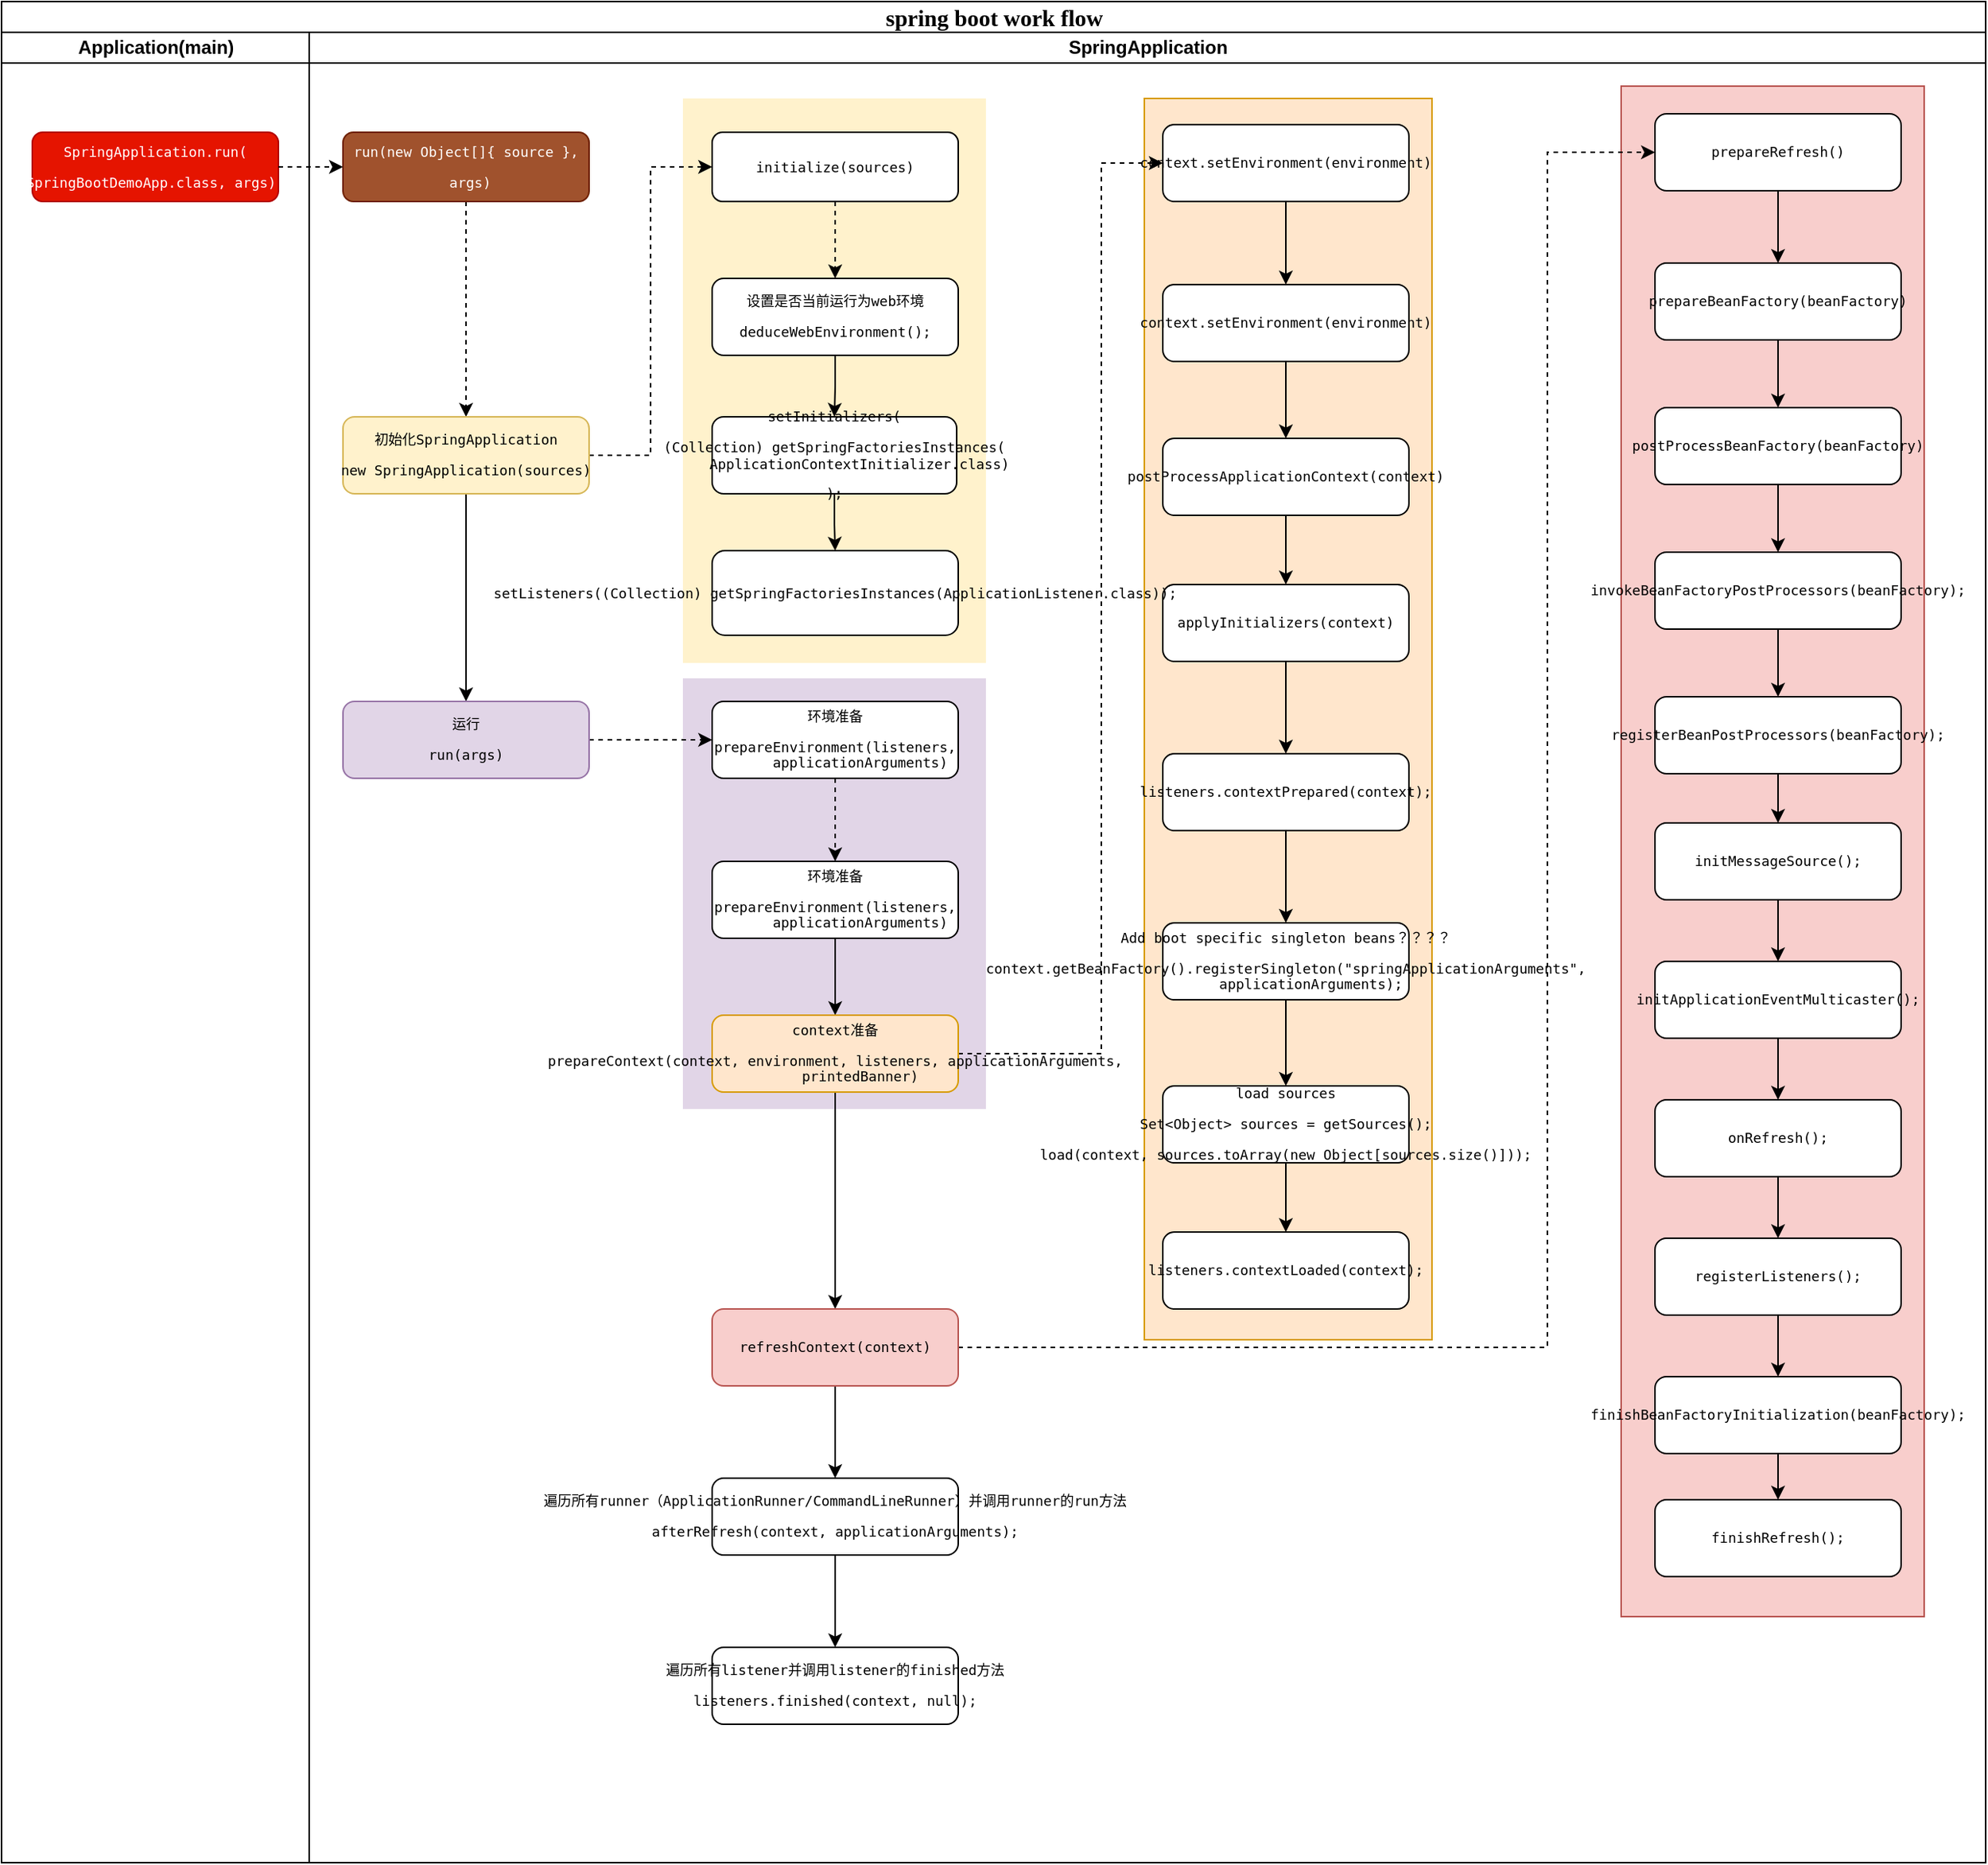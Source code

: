<mxfile version="10.7.5" type="device"><diagram name="Page-1" id="74e2e168-ea6b-b213-b513-2b3c1d86103e"><mxGraphModel dx="1530" dy="1137" grid="1" gridSize="10" guides="1" tooltips="1" connect="1" arrows="1" fold="1" page="1" pageScale="1" pageWidth="1100" pageHeight="850" background="#ffffff" math="0" shadow="0"><root><mxCell id="0"/><mxCell id="1" parent="0"/><mxCell id="77e6c97f196da883-1" value="&lt;font style=&quot;font-size: 15px&quot;&gt;spring boot work flow&lt;/font&gt;" style="swimlane;html=1;childLayout=stackLayout;startSize=20;rounded=0;shadow=0;labelBackgroundColor=none;strokeColor=#000000;strokeWidth=1;fillColor=#ffffff;fontFamily=Verdana;fontSize=5;fontColor=#000000;align=center;" parent="1" vertex="1"><mxGeometry x="67" y="20" width="1290" height="1210" as="geometry"/></mxCell><mxCell id="77e6c97f196da883-2" value="Application(main)" style="swimlane;html=1;startSize=20;" parent="77e6c97f196da883-1" vertex="1"><mxGeometry y="20" width="200" height="1190" as="geometry"/></mxCell><mxCell id="77e6c97f196da883-8" value="&lt;pre style=&quot;font-size: 9px;&quot;&gt;SpringApplication.&lt;span style=&quot;font-size: 9px;&quot;&gt;run&lt;/span&gt;(&lt;/pre&gt;&lt;pre style=&quot;font-size: 9px;&quot;&gt;SpringBootDemoApp.&lt;span style=&quot;font-size: 9px;&quot;&gt;class&lt;/span&gt;, args);&lt;/pre&gt;" style="rounded=1;whiteSpace=wrap;html=1;shadow=0;labelBackgroundColor=none;strokeColor=#B20000;strokeWidth=1;fillColor=#e51400;fontFamily=Verdana;fontSize=9;fontColor=#ffffff;align=center;" parent="77e6c97f196da883-2" vertex="1"><mxGeometry x="20" y="65" width="160" height="45" as="geometry"/></mxCell><mxCell id="77e6c97f196da883-4" value="SpringApplication" style="swimlane;html=1;startSize=20;" parent="77e6c97f196da883-1" vertex="1"><mxGeometry x="200" y="20" width="1090" height="1190" as="geometry"/></mxCell><mxCell id="xCWV8dmAgBK2p6FcGzar-78" value="" style="rounded=0;whiteSpace=wrap;html=1;fillColor=#ffe6cc;fontSize=10;strokeColor=#d79b00;strokeWidth=1;" vertex="1" parent="77e6c97f196da883-4"><mxGeometry x="543" y="43" width="187" height="807" as="geometry"/></mxCell><mxCell id="xCWV8dmAgBK2p6FcGzar-77" value="" style="rounded=0;whiteSpace=wrap;html=1;fillColor=#e1d5e7;fontSize=9;strokeColor=none;strokeWidth=1;" vertex="1" parent="77e6c97f196da883-4"><mxGeometry x="243" y="420" width="197" height="280" as="geometry"/></mxCell><mxCell id="xCWV8dmAgBK2p6FcGzar-76" value="" style="rounded=0;whiteSpace=wrap;html=1;fontSize=10;fillColor=#fff2cc;strokeColor=none;strokeWidth=1;" vertex="1" parent="77e6c97f196da883-4"><mxGeometry x="243" y="43" width="197" height="367" as="geometry"/></mxCell><mxCell id="xCWV8dmAgBK2p6FcGzar-75" value="" style="rounded=0;whiteSpace=wrap;html=1;fontSize=10;fillColor=#f8cecc;strokeColor=#b85450;strokeWidth=1;" vertex="1" parent="77e6c97f196da883-4"><mxGeometry x="853" y="35" width="197" height="995" as="geometry"/></mxCell><mxCell id="xCWV8dmAgBK2p6FcGzar-4" value="" style="edgeStyle=orthogonalEdgeStyle;rounded=0;orthogonalLoop=1;jettySize=auto;html=1;fontSize=9;verticalAlign=bottom;dashed=1;strokeWidth=1;" edge="1" parent="77e6c97f196da883-4" source="xCWV8dmAgBK2p6FcGzar-2" target="xCWV8dmAgBK2p6FcGzar-3"><mxGeometry relative="1" as="geometry"/></mxCell><mxCell id="xCWV8dmAgBK2p6FcGzar-2" value="&lt;pre style=&quot;font-size: 9px;&quot;&gt;&lt;span style=&quot;font-size: 9px;&quot;&gt;run&lt;/span&gt;(&lt;span style=&quot;font-size: 9px;&quot;&gt;new &lt;/span&gt;Object[]{ source },&lt;/pre&gt;&lt;pre style=&quot;font-size: 9px;&quot;&gt; args)&lt;/pre&gt;" style="rounded=1;whiteSpace=wrap;html=1;fontSize=9;fillColor=#a0522d;strokeColor=#6D1F00;fontColor=#ffffff;strokeWidth=1;" vertex="1" parent="77e6c97f196da883-4"><mxGeometry x="22" y="65" width="160" height="45" as="geometry"/></mxCell><mxCell id="xCWV8dmAgBK2p6FcGzar-6" value="" style="edgeStyle=orthogonalEdgeStyle;rounded=0;orthogonalLoop=1;jettySize=auto;html=1;fontSize=9;strokeWidth=1;" edge="1" parent="77e6c97f196da883-4" source="xCWV8dmAgBK2p6FcGzar-3" target="xCWV8dmAgBK2p6FcGzar-5"><mxGeometry relative="1" as="geometry"/></mxCell><mxCell id="xCWV8dmAgBK2p6FcGzar-34" value="" style="edgeStyle=orthogonalEdgeStyle;rounded=0;orthogonalLoop=1;jettySize=auto;html=1;fontSize=9;entryX=0;entryY=0.5;entryDx=0;entryDy=0;dashed=1;strokeWidth=1;" edge="1" parent="77e6c97f196da883-4" source="xCWV8dmAgBK2p6FcGzar-3" target="xCWV8dmAgBK2p6FcGzar-8"><mxGeometry relative="1" as="geometry"/></mxCell><mxCell id="xCWV8dmAgBK2p6FcGzar-3" value="&lt;pre style=&quot;font-size: 9px;&quot;&gt;&lt;pre style=&quot;font-size: 9px;&quot;&gt;初始化SpringApplication&lt;/pre&gt;&lt;pre style=&quot;font-size: 9px;&quot;&gt;&lt;span style=&quot;font-size: 9px;&quot;&gt;new &lt;/span&gt;SpringApplication(sources)&lt;/pre&gt;&lt;/pre&gt;" style="rounded=1;whiteSpace=wrap;html=1;fontSize=9;fillColor=#fff2cc;strokeColor=#d6b656;strokeWidth=1;" vertex="1" parent="77e6c97f196da883-4"><mxGeometry x="22" y="250" width="160" height="50" as="geometry"/></mxCell><mxCell id="xCWV8dmAgBK2p6FcGzar-22" value="" style="edgeStyle=orthogonalEdgeStyle;rounded=0;orthogonalLoop=1;jettySize=auto;html=1;dashed=1;fontSize=9;strokeWidth=1;" edge="1" parent="77e6c97f196da883-4" source="xCWV8dmAgBK2p6FcGzar-5" target="xCWV8dmAgBK2p6FcGzar-21"><mxGeometry relative="1" as="geometry"/></mxCell><mxCell id="xCWV8dmAgBK2p6FcGzar-5" value="&lt;pre style=&quot;font-size: 9px;&quot;&gt;&lt;pre style=&quot;font-size: 9px;&quot;&gt;&lt;pre style=&quot;font-size: 9px;&quot;&gt;&lt;pre style=&quot;font-size: 9px;&quot;&gt;运行&lt;/pre&gt;&lt;pre style=&quot;font-size: 9px;&quot;&gt;run(args)&lt;/pre&gt;&lt;/pre&gt;&lt;/pre&gt;&lt;/pre&gt;" style="rounded=1;whiteSpace=wrap;html=1;fontSize=9;fillColor=#e1d5e7;strokeColor=#9673a6;strokeWidth=1;" vertex="1" parent="77e6c97f196da883-4"><mxGeometry x="22" y="435" width="160" height="50" as="geometry"/></mxCell><mxCell id="xCWV8dmAgBK2p6FcGzar-24" value="" style="edgeStyle=orthogonalEdgeStyle;rounded=0;orthogonalLoop=1;jettySize=auto;html=1;dashed=1;fontSize=9;strokeWidth=1;" edge="1" parent="77e6c97f196da883-4" source="xCWV8dmAgBK2p6FcGzar-21" target="xCWV8dmAgBK2p6FcGzar-23"><mxGeometry relative="1" as="geometry"/></mxCell><mxCell id="xCWV8dmAgBK2p6FcGzar-21" value="&lt;pre style=&quot;font-size: 9px;&quot;&gt;&lt;pre style=&quot;font-size: 9px;&quot;&gt;&lt;pre style=&quot;font-size: 9px;&quot;&gt;&lt;pre style=&quot;font-size: 9px;&quot;&gt;&lt;pre style=&quot;font-size: 9px;&quot;&gt;环境准备&lt;/pre&gt;&lt;pre style=&quot;font-size: 9px;&quot;&gt;prepareEnvironment(listeners,&lt;br style=&quot;font-size: 9px;&quot;&gt;      applicationArguments)&lt;/pre&gt;&lt;/pre&gt;&lt;/pre&gt;&lt;/pre&gt;&lt;/pre&gt;" style="rounded=1;whiteSpace=wrap;html=1;fontSize=9;strokeWidth=1;" vertex="1" parent="77e6c97f196da883-4"><mxGeometry x="262" y="435" width="160" height="50" as="geometry"/></mxCell><mxCell id="xCWV8dmAgBK2p6FcGzar-26" value="" style="edgeStyle=orthogonalEdgeStyle;rounded=0;orthogonalLoop=1;jettySize=auto;html=1;fontSize=9;strokeWidth=1;" edge="1" parent="77e6c97f196da883-4" source="xCWV8dmAgBK2p6FcGzar-23" target="xCWV8dmAgBK2p6FcGzar-25"><mxGeometry relative="1" as="geometry"/></mxCell><mxCell id="xCWV8dmAgBK2p6FcGzar-23" value="&lt;pre style=&quot;font-size: 9px;&quot;&gt;&lt;pre style=&quot;font-size: 9px;&quot;&gt;&lt;pre style=&quot;font-size: 9px;&quot;&gt;&lt;pre style=&quot;font-size: 9px;&quot;&gt;&lt;pre style=&quot;font-size: 9px;&quot;&gt;环境准备&lt;/pre&gt;&lt;pre style=&quot;font-size: 9px;&quot;&gt;prepareEnvironment(listeners,&lt;br style=&quot;font-size: 9px;&quot;&gt;      applicationArguments)&lt;/pre&gt;&lt;/pre&gt;&lt;/pre&gt;&lt;/pre&gt;&lt;/pre&gt;" style="rounded=1;whiteSpace=wrap;html=1;fontSize=9;strokeWidth=1;" vertex="1" parent="77e6c97f196da883-4"><mxGeometry x="262" y="539" width="160" height="50" as="geometry"/></mxCell><mxCell id="xCWV8dmAgBK2p6FcGzar-28" value="" style="edgeStyle=orthogonalEdgeStyle;rounded=0;orthogonalLoop=1;jettySize=auto;html=1;fontSize=9;strokeWidth=1;" edge="1" parent="77e6c97f196da883-4" source="xCWV8dmAgBK2p6FcGzar-25" target="xCWV8dmAgBK2p6FcGzar-27"><mxGeometry relative="1" as="geometry"/></mxCell><mxCell id="xCWV8dmAgBK2p6FcGzar-36" value="" style="edgeStyle=orthogonalEdgeStyle;rounded=0;orthogonalLoop=1;jettySize=auto;html=1;dashed=1;fontSize=9;strokeWidth=1;" edge="1" parent="77e6c97f196da883-4" source="xCWV8dmAgBK2p6FcGzar-25" target="xCWV8dmAgBK2p6FcGzar-35"><mxGeometry relative="1" as="geometry"><Array as="points"><mxPoint x="515" y="664"/><mxPoint x="515" y="85"/></Array></mxGeometry></mxCell><mxCell id="xCWV8dmAgBK2p6FcGzar-25" value="&lt;pre style=&quot;font-size: 9px;&quot;&gt;&lt;pre style=&quot;font-size: 9px;&quot;&gt;&lt;pre style=&quot;font-size: 9px;&quot;&gt;&lt;pre style=&quot;font-size: 9px;&quot;&gt;&lt;pre style=&quot;font-size: 9px;&quot;&gt;&lt;pre style=&quot;font-size: 9px;&quot;&gt;context准备&lt;/pre&gt;&lt;pre style=&quot;font-size: 9px;&quot;&gt;prepareContext(context, environment, listeners, applicationArguments,&lt;br style=&quot;font-size: 9px;&quot;&gt;      printedBanner)&lt;/pre&gt;&lt;/pre&gt;&lt;/pre&gt;&lt;/pre&gt;&lt;/pre&gt;&lt;/pre&gt;" style="rounded=1;whiteSpace=wrap;html=1;fontSize=9;fillColor=#ffe6cc;strokeColor=#d79b00;strokeWidth=1;" vertex="1" parent="77e6c97f196da883-4"><mxGeometry x="262" y="639" width="160" height="50" as="geometry"/></mxCell><mxCell id="xCWV8dmAgBK2p6FcGzar-38" value="" style="edgeStyle=orthogonalEdgeStyle;rounded=0;orthogonalLoop=1;jettySize=auto;html=1;fontSize=9;strokeWidth=1;" edge="1" parent="77e6c97f196da883-4" source="xCWV8dmAgBK2p6FcGzar-35" target="xCWV8dmAgBK2p6FcGzar-37"><mxGeometry relative="1" as="geometry"/></mxCell><mxCell id="xCWV8dmAgBK2p6FcGzar-35" value="&lt;pre style=&quot;font-size: 9px;&quot;&gt;&lt;pre style=&quot;font-size: 9px;&quot;&gt;&lt;pre style=&quot;font-size: 9px;&quot;&gt;&lt;pre style=&quot;font-size: 9px;&quot;&gt;&lt;pre style=&quot;font-size: 9px;&quot;&gt;&lt;pre style=&quot;font-size: 9px;&quot;&gt;&lt;pre style=&quot;font-size: 9px;&quot;&gt;context.setEnvironment(environment)&lt;/pre&gt;&lt;/pre&gt;&lt;/pre&gt;&lt;/pre&gt;&lt;/pre&gt;&lt;/pre&gt;&lt;/pre&gt;" style="rounded=1;whiteSpace=wrap;html=1;fontSize=9;strokeWidth=1;" vertex="1" parent="77e6c97f196da883-4"><mxGeometry x="555" y="60" width="160" height="50" as="geometry"/></mxCell><mxCell id="xCWV8dmAgBK2p6FcGzar-40" value="" style="edgeStyle=orthogonalEdgeStyle;rounded=0;orthogonalLoop=1;jettySize=auto;html=1;fontSize=9;strokeWidth=1;" edge="1" parent="77e6c97f196da883-4" source="xCWV8dmAgBK2p6FcGzar-37" target="xCWV8dmAgBK2p6FcGzar-39"><mxGeometry relative="1" as="geometry"/></mxCell><mxCell id="xCWV8dmAgBK2p6FcGzar-37" value="&lt;pre style=&quot;font-size: 9px;&quot;&gt;&lt;pre style=&quot;font-size: 9px;&quot;&gt;&lt;pre style=&quot;font-size: 9px;&quot;&gt;&lt;pre style=&quot;font-size: 9px;&quot;&gt;&lt;pre style=&quot;font-size: 9px;&quot;&gt;&lt;pre style=&quot;font-size: 9px;&quot;&gt;&lt;pre style=&quot;font-size: 9px;&quot;&gt;context.setEnvironment(environment)&lt;/pre&gt;&lt;/pre&gt;&lt;/pre&gt;&lt;/pre&gt;&lt;/pre&gt;&lt;/pre&gt;&lt;/pre&gt;" style="rounded=1;whiteSpace=wrap;html=1;fontSize=9;strokeWidth=1;" vertex="1" parent="77e6c97f196da883-4"><mxGeometry x="555" y="164" width="160" height="50" as="geometry"/></mxCell><mxCell id="xCWV8dmAgBK2p6FcGzar-42" value="" style="edgeStyle=orthogonalEdgeStyle;rounded=0;orthogonalLoop=1;jettySize=auto;html=1;fontSize=9;strokeWidth=1;" edge="1" parent="77e6c97f196da883-4" source="xCWV8dmAgBK2p6FcGzar-39" target="xCWV8dmAgBK2p6FcGzar-41"><mxGeometry relative="1" as="geometry"/></mxCell><mxCell id="xCWV8dmAgBK2p6FcGzar-39" value="&lt;pre style=&quot;font-size: 9px;&quot;&gt;&lt;pre style=&quot;font-size: 9px;&quot;&gt;&lt;pre style=&quot;font-size: 9px;&quot;&gt;&lt;pre style=&quot;font-size: 9px;&quot;&gt;&lt;pre style=&quot;font-size: 9px;&quot;&gt;&lt;pre style=&quot;font-size: 9px;&quot;&gt;&lt;pre style=&quot;font-size: 9px;&quot;&gt;&lt;pre style=&quot;font-size: 9px;&quot;&gt;postProcessApplicationContext(context)&lt;/pre&gt;&lt;/pre&gt;&lt;/pre&gt;&lt;/pre&gt;&lt;/pre&gt;&lt;/pre&gt;&lt;/pre&gt;&lt;/pre&gt;" style="rounded=1;whiteSpace=wrap;html=1;fontSize=9;strokeWidth=1;" vertex="1" parent="77e6c97f196da883-4"><mxGeometry x="555" y="264" width="160" height="50" as="geometry"/></mxCell><mxCell id="xCWV8dmAgBK2p6FcGzar-44" value="" style="edgeStyle=orthogonalEdgeStyle;rounded=0;orthogonalLoop=1;jettySize=auto;html=1;fontSize=9;strokeWidth=1;" edge="1" parent="77e6c97f196da883-4" source="xCWV8dmAgBK2p6FcGzar-41" target="xCWV8dmAgBK2p6FcGzar-43"><mxGeometry relative="1" as="geometry"/></mxCell><mxCell id="xCWV8dmAgBK2p6FcGzar-41" value="&lt;pre style=&quot;font-size: 9px;&quot;&gt;&lt;pre style=&quot;font-size: 9px;&quot;&gt;&lt;pre style=&quot;font-size: 9px;&quot;&gt;&lt;pre style=&quot;font-size: 9px;&quot;&gt;&lt;pre style=&quot;font-size: 9px;&quot;&gt;&lt;pre style=&quot;font-size: 9px;&quot;&gt;&lt;pre style=&quot;font-size: 9px;&quot;&gt;&lt;pre style=&quot;font-size: 9px;&quot;&gt;&lt;pre style=&quot;font-size: 9px;&quot;&gt;applyInitializers(context)&lt;/pre&gt;&lt;/pre&gt;&lt;/pre&gt;&lt;/pre&gt;&lt;/pre&gt;&lt;/pre&gt;&lt;/pre&gt;&lt;/pre&gt;&lt;/pre&gt;" style="rounded=1;whiteSpace=wrap;html=1;fontSize=9;strokeWidth=1;" vertex="1" parent="77e6c97f196da883-4"><mxGeometry x="555" y="359" width="160" height="50" as="geometry"/></mxCell><mxCell id="xCWV8dmAgBK2p6FcGzar-46" value="" style="edgeStyle=orthogonalEdgeStyle;rounded=0;orthogonalLoop=1;jettySize=auto;html=1;fontSize=9;strokeWidth=1;" edge="1" parent="77e6c97f196da883-4" source="xCWV8dmAgBK2p6FcGzar-43" target="xCWV8dmAgBK2p6FcGzar-45"><mxGeometry relative="1" as="geometry"/></mxCell><mxCell id="xCWV8dmAgBK2p6FcGzar-43" value="&lt;pre style=&quot;font-size: 9px;&quot;&gt;&lt;pre style=&quot;font-size: 9px;&quot;&gt;&lt;pre style=&quot;font-size: 9px;&quot;&gt;&lt;pre style=&quot;font-size: 9px;&quot;&gt;&lt;pre style=&quot;font-size: 9px;&quot;&gt;&lt;pre style=&quot;font-size: 9px;&quot;&gt;&lt;pre style=&quot;font-size: 9px;&quot;&gt;&lt;pre style=&quot;font-size: 9px;&quot;&gt;&lt;pre style=&quot;font-size: 9px;&quot;&gt;&lt;pre style=&quot;font-size: 9px;&quot;&gt;listeners.contextPrepared(context);&lt;/pre&gt;&lt;/pre&gt;&lt;/pre&gt;&lt;/pre&gt;&lt;/pre&gt;&lt;/pre&gt;&lt;/pre&gt;&lt;/pre&gt;&lt;/pre&gt;&lt;/pre&gt;" style="rounded=1;whiteSpace=wrap;html=1;fontSize=9;strokeWidth=1;" vertex="1" parent="77e6c97f196da883-4"><mxGeometry x="555" y="469" width="160" height="50" as="geometry"/></mxCell><mxCell id="xCWV8dmAgBK2p6FcGzar-48" value="" style="edgeStyle=orthogonalEdgeStyle;rounded=0;orthogonalLoop=1;jettySize=auto;html=1;fontSize=9;strokeWidth=1;" edge="1" parent="77e6c97f196da883-4" source="xCWV8dmAgBK2p6FcGzar-45" target="xCWV8dmAgBK2p6FcGzar-47"><mxGeometry relative="1" as="geometry"/></mxCell><mxCell id="xCWV8dmAgBK2p6FcGzar-45" value="&lt;pre style=&quot;font-size: 9px;&quot;&gt;&lt;pre style=&quot;font-size: 9px;&quot;&gt;&lt;pre style=&quot;font-size: 9px;&quot;&gt;&lt;pre style=&quot;font-size: 9px;&quot;&gt;&lt;pre style=&quot;font-size: 9px;&quot;&gt;&lt;pre style=&quot;font-size: 9px;&quot;&gt;&lt;pre style=&quot;font-size: 9px;&quot;&gt;&lt;pre style=&quot;font-size: 9px;&quot;&gt;&lt;pre style=&quot;font-size: 9px;&quot;&gt;&lt;pre style=&quot;font-size: 9px;&quot;&gt;&lt;pre style=&quot;font-size: 9px;&quot;&gt;&lt;pre style=&quot;font-size: 9px;&quot;&gt;&lt;span style=&quot;font-size: 9px;&quot;&gt;Add boot specific singleton beans？？？？&lt;/span&gt;&lt;/pre&gt;&lt;/pre&gt;&lt;pre style=&quot;font-size: 9px;&quot;&gt;context.getBeanFactory().registerSingleton(&lt;span style=&quot;font-size: 9px;&quot;&gt;&quot;springApplicationArguments&quot;&lt;/span&gt;,&lt;br style=&quot;font-size: 9px;&quot;&gt;      applicationArguments);&lt;/pre&gt;&lt;/pre&gt;&lt;/pre&gt;&lt;/pre&gt;&lt;/pre&gt;&lt;/pre&gt;&lt;/pre&gt;&lt;/pre&gt;&lt;/pre&gt;&lt;/pre&gt;&lt;/pre&gt;" style="rounded=1;whiteSpace=wrap;html=1;fontSize=9;strokeWidth=1;" vertex="1" parent="77e6c97f196da883-4"><mxGeometry x="555" y="579" width="160" height="50" as="geometry"/></mxCell><mxCell id="xCWV8dmAgBK2p6FcGzar-50" value="" style="edgeStyle=orthogonalEdgeStyle;rounded=0;orthogonalLoop=1;jettySize=auto;html=1;fontSize=9;strokeWidth=1;" edge="1" parent="77e6c97f196da883-4" source="xCWV8dmAgBK2p6FcGzar-47" target="xCWV8dmAgBK2p6FcGzar-49"><mxGeometry relative="1" as="geometry"/></mxCell><mxCell id="xCWV8dmAgBK2p6FcGzar-47" value="&lt;pre style=&quot;font-size: 9px;&quot;&gt;&lt;pre style=&quot;font-size: 9px;&quot;&gt;&lt;pre style=&quot;font-size: 9px;&quot;&gt;&lt;pre style=&quot;font-size: 9px;&quot;&gt;&lt;pre style=&quot;font-size: 9px;&quot;&gt;&lt;pre style=&quot;font-size: 9px;&quot;&gt;&lt;pre style=&quot;font-size: 9px;&quot;&gt;&lt;pre style=&quot;font-size: 9px;&quot;&gt;&lt;pre style=&quot;font-size: 9px;&quot;&gt;&lt;pre style=&quot;font-size: 9px;&quot;&gt;&lt;pre style=&quot;font-size: 9px;&quot;&gt;&lt;pre style=&quot;font-size: 9px;&quot;&gt;&lt;pre style=&quot;font-size: 9px;&quot;&gt;load sources&lt;/pre&gt;&lt;pre style=&quot;font-size: 9px;&quot;&gt;Set&amp;lt;Object&amp;gt; sources = getSources();&lt;/pre&gt;&lt;pre style=&quot;font-size: 9px;&quot;&gt;&lt;pre style=&quot;font-size: 9px;&quot;&gt;load(context, sources.toArray(&lt;span style=&quot;font-size: 9px;&quot;&gt;new &lt;/span&gt;Object[sources.size()]));&lt;/pre&gt;&lt;/pre&gt;&lt;/pre&gt;&lt;/pre&gt;&lt;/pre&gt;&lt;/pre&gt;&lt;/pre&gt;&lt;/pre&gt;&lt;/pre&gt;&lt;/pre&gt;&lt;/pre&gt;&lt;/pre&gt;&lt;/pre&gt;&lt;/pre&gt;" style="rounded=1;whiteSpace=wrap;html=1;fontSize=9;strokeWidth=1;" vertex="1" parent="77e6c97f196da883-4"><mxGeometry x="555" y="685" width="160" height="50" as="geometry"/></mxCell><mxCell id="xCWV8dmAgBK2p6FcGzar-49" value="&lt;pre style=&quot;font-size: 9px;&quot;&gt;&lt;pre style=&quot;font-size: 9px;&quot;&gt;&lt;pre style=&quot;font-size: 9px;&quot;&gt;&lt;pre style=&quot;font-size: 9px;&quot;&gt;&lt;pre style=&quot;font-size: 9px;&quot;&gt;&lt;pre style=&quot;font-size: 9px;&quot;&gt;&lt;pre style=&quot;font-size: 9px;&quot;&gt;&lt;pre style=&quot;font-size: 9px;&quot;&gt;&lt;pre style=&quot;font-size: 9px;&quot;&gt;&lt;pre style=&quot;font-size: 9px;&quot;&gt;&lt;pre style=&quot;font-size: 9px;&quot;&gt;&lt;pre style=&quot;font-size: 9px;&quot;&gt;&lt;pre style=&quot;font-size: 9px;&quot;&gt;&lt;pre style=&quot;font-size: 9px;&quot;&gt;listeners.contextLoaded(context);&lt;/pre&gt;&lt;/pre&gt;&lt;/pre&gt;&lt;/pre&gt;&lt;/pre&gt;&lt;/pre&gt;&lt;/pre&gt;&lt;/pre&gt;&lt;/pre&gt;&lt;/pre&gt;&lt;/pre&gt;&lt;/pre&gt;&lt;/pre&gt;&lt;/pre&gt;" style="rounded=1;whiteSpace=wrap;html=1;fontSize=9;strokeWidth=1;" vertex="1" parent="77e6c97f196da883-4"><mxGeometry x="555" y="780" width="160" height="50" as="geometry"/></mxCell><mxCell id="xCWV8dmAgBK2p6FcGzar-30" value="" style="edgeStyle=orthogonalEdgeStyle;rounded=0;orthogonalLoop=1;jettySize=auto;html=1;fontSize=9;strokeWidth=1;" edge="1" parent="77e6c97f196da883-4" source="xCWV8dmAgBK2p6FcGzar-27" target="xCWV8dmAgBK2p6FcGzar-29"><mxGeometry relative="1" as="geometry"/></mxCell><mxCell id="xCWV8dmAgBK2p6FcGzar-52" value="" style="edgeStyle=orthogonalEdgeStyle;rounded=0;orthogonalLoop=1;jettySize=auto;html=1;fontSize=9;dashed=1;entryX=0;entryY=0.5;entryDx=0;entryDy=0;strokeWidth=1;" edge="1" parent="77e6c97f196da883-4" source="xCWV8dmAgBK2p6FcGzar-27" target="xCWV8dmAgBK2p6FcGzar-51"><mxGeometry relative="1" as="geometry"><Array as="points"><mxPoint x="805" y="855"/><mxPoint x="805" y="78"/></Array></mxGeometry></mxCell><mxCell id="xCWV8dmAgBK2p6FcGzar-27" value="&lt;pre style=&quot;font-size: 9px;&quot;&gt;&lt;pre style=&quot;font-size: 9px;&quot;&gt;&lt;pre style=&quot;font-size: 9px;&quot;&gt;&lt;pre style=&quot;font-size: 9px;&quot;&gt;&lt;pre style=&quot;font-size: 9px;&quot;&gt;&lt;pre style=&quot;font-size: 9px;&quot;&gt;&lt;pre style=&quot;font-size: 9px;&quot;&gt;refreshContext(context)&lt;/pre&gt;&lt;/pre&gt;&lt;/pre&gt;&lt;/pre&gt;&lt;/pre&gt;&lt;/pre&gt;&lt;/pre&gt;" style="rounded=1;whiteSpace=wrap;html=1;fontSize=9;fillColor=#f8cecc;strokeColor=#b85450;strokeWidth=1;" vertex="1" parent="77e6c97f196da883-4"><mxGeometry x="262" y="830" width="160" height="50" as="geometry"/></mxCell><mxCell id="xCWV8dmAgBK2p6FcGzar-54" value="" style="edgeStyle=orthogonalEdgeStyle;rounded=0;orthogonalLoop=1;jettySize=auto;html=1;fontSize=9;strokeWidth=1;" edge="1" parent="77e6c97f196da883-4" source="xCWV8dmAgBK2p6FcGzar-51" target="xCWV8dmAgBK2p6FcGzar-53"><mxGeometry relative="1" as="geometry"/></mxCell><mxCell id="xCWV8dmAgBK2p6FcGzar-51" value="&lt;pre style=&quot;font-size: 9px;&quot;&gt;&lt;pre style=&quot;font-size: 9px;&quot;&gt;&lt;pre style=&quot;font-size: 9px;&quot;&gt;&lt;pre style=&quot;font-size: 9px;&quot;&gt;&lt;pre style=&quot;font-size: 9px;&quot;&gt;&lt;pre style=&quot;font-size: 9px;&quot;&gt;&lt;pre style=&quot;font-size: 9px;&quot;&gt;&lt;pre style=&quot;font-size: 9px;&quot;&gt;prepareRefresh()&lt;/pre&gt;&lt;/pre&gt;&lt;/pre&gt;&lt;/pre&gt;&lt;/pre&gt;&lt;/pre&gt;&lt;/pre&gt;&lt;/pre&gt;" style="rounded=1;whiteSpace=wrap;html=1;fontSize=9;strokeWidth=1;" vertex="1" parent="77e6c97f196da883-4"><mxGeometry x="875" y="53" width="160" height="50" as="geometry"/></mxCell><mxCell id="xCWV8dmAgBK2p6FcGzar-56" value="" style="edgeStyle=orthogonalEdgeStyle;rounded=0;orthogonalLoop=1;jettySize=auto;html=1;fontSize=9;strokeWidth=1;" edge="1" parent="77e6c97f196da883-4" source="xCWV8dmAgBK2p6FcGzar-53" target="xCWV8dmAgBK2p6FcGzar-55"><mxGeometry relative="1" as="geometry"/></mxCell><mxCell id="xCWV8dmAgBK2p6FcGzar-53" value="&lt;pre style=&quot;font-size: 9px;&quot;&gt;&lt;pre style=&quot;font-size: 9px;&quot;&gt;&lt;pre style=&quot;font-size: 9px;&quot;&gt;&lt;pre style=&quot;font-size: 9px;&quot;&gt;&lt;pre style=&quot;font-size: 9px;&quot;&gt;&lt;pre style=&quot;font-size: 9px;&quot;&gt;&lt;pre style=&quot;font-size: 9px;&quot;&gt;&lt;pre style=&quot;font-size: 9px;&quot;&gt;&lt;pre style=&quot;font-size: 9px;&quot;&gt;prepareBeanFactory(beanFactory)&lt;/pre&gt;&lt;/pre&gt;&lt;/pre&gt;&lt;/pre&gt;&lt;/pre&gt;&lt;/pre&gt;&lt;/pre&gt;&lt;/pre&gt;&lt;/pre&gt;" style="rounded=1;whiteSpace=wrap;html=1;fontSize=9;strokeWidth=1;" vertex="1" parent="77e6c97f196da883-4"><mxGeometry x="875" y="150" width="160" height="50" as="geometry"/></mxCell><mxCell id="xCWV8dmAgBK2p6FcGzar-58" value="" style="edgeStyle=orthogonalEdgeStyle;rounded=0;orthogonalLoop=1;jettySize=auto;html=1;fontSize=9;strokeWidth=1;" edge="1" parent="77e6c97f196da883-4" source="xCWV8dmAgBK2p6FcGzar-55" target="xCWV8dmAgBK2p6FcGzar-57"><mxGeometry relative="1" as="geometry"/></mxCell><mxCell id="xCWV8dmAgBK2p6FcGzar-55" value="&lt;pre style=&quot;font-size: 9px;&quot;&gt;&lt;pre style=&quot;font-size: 9px;&quot;&gt;&lt;pre style=&quot;font-size: 9px;&quot;&gt;&lt;pre style=&quot;font-size: 9px;&quot;&gt;&lt;pre style=&quot;font-size: 9px;&quot;&gt;&lt;pre style=&quot;font-size: 9px;&quot;&gt;&lt;pre style=&quot;font-size: 9px;&quot;&gt;&lt;pre style=&quot;font-size: 9px;&quot;&gt;&lt;pre style=&quot;font-size: 9px;&quot;&gt;&lt;pre style=&quot;font-size: 9px;&quot;&gt;postProcessBeanFactory(beanFactory)&lt;/pre&gt;&lt;/pre&gt;&lt;/pre&gt;&lt;/pre&gt;&lt;/pre&gt;&lt;/pre&gt;&lt;/pre&gt;&lt;/pre&gt;&lt;/pre&gt;&lt;/pre&gt;" style="rounded=1;whiteSpace=wrap;html=1;fontSize=9;strokeWidth=1;" vertex="1" parent="77e6c97f196da883-4"><mxGeometry x="875" y="244" width="160" height="50" as="geometry"/></mxCell><mxCell id="xCWV8dmAgBK2p6FcGzar-60" value="" style="edgeStyle=orthogonalEdgeStyle;rounded=0;orthogonalLoop=1;jettySize=auto;html=1;fontSize=9;strokeWidth=1;" edge="1" parent="77e6c97f196da883-4" source="xCWV8dmAgBK2p6FcGzar-57" target="xCWV8dmAgBK2p6FcGzar-59"><mxGeometry relative="1" as="geometry"/></mxCell><mxCell id="xCWV8dmAgBK2p6FcGzar-57" value="&lt;pre style=&quot;font-size: 9px;&quot;&gt;&lt;pre style=&quot;font-size: 9px;&quot;&gt;&lt;pre style=&quot;font-size: 9px;&quot;&gt;&lt;pre style=&quot;font-size: 9px;&quot;&gt;&lt;pre style=&quot;font-size: 9px;&quot;&gt;&lt;pre style=&quot;font-size: 9px;&quot;&gt;&lt;pre style=&quot;font-size: 9px;&quot;&gt;&lt;pre style=&quot;font-size: 9px;&quot;&gt;&lt;pre style=&quot;font-size: 9px;&quot;&gt;&lt;pre style=&quot;font-size: 9px;&quot;&gt;&lt;pre style=&quot;font-size: 9px;&quot;&gt;invokeBeanFactoryPostProcessors(beanFactory);&lt;/pre&gt;&lt;/pre&gt;&lt;/pre&gt;&lt;/pre&gt;&lt;/pre&gt;&lt;/pre&gt;&lt;/pre&gt;&lt;/pre&gt;&lt;/pre&gt;&lt;/pre&gt;&lt;/pre&gt;" style="rounded=1;whiteSpace=wrap;html=1;fontSize=9;strokeWidth=1;" vertex="1" parent="77e6c97f196da883-4"><mxGeometry x="875" y="338" width="160" height="50" as="geometry"/></mxCell><mxCell id="xCWV8dmAgBK2p6FcGzar-62" value="" style="edgeStyle=orthogonalEdgeStyle;rounded=0;orthogonalLoop=1;jettySize=auto;html=1;fontSize=9;strokeWidth=1;" edge="1" parent="77e6c97f196da883-4" source="xCWV8dmAgBK2p6FcGzar-59" target="xCWV8dmAgBK2p6FcGzar-61"><mxGeometry relative="1" as="geometry"/></mxCell><mxCell id="xCWV8dmAgBK2p6FcGzar-59" value="&lt;pre style=&quot;font-size: 9px;&quot;&gt;&lt;pre style=&quot;font-size: 9px;&quot;&gt;&lt;pre style=&quot;font-size: 9px;&quot;&gt;&lt;pre style=&quot;font-size: 9px;&quot;&gt;&lt;pre style=&quot;font-size: 9px;&quot;&gt;&lt;pre style=&quot;font-size: 9px;&quot;&gt;&lt;pre style=&quot;font-size: 9px;&quot;&gt;&lt;pre style=&quot;font-size: 9px;&quot;&gt;&lt;pre style=&quot;font-size: 9px;&quot;&gt;&lt;pre style=&quot;font-size: 9px;&quot;&gt;&lt;pre style=&quot;font-size: 9px;&quot;&gt;&lt;pre style=&quot;font-size: 9px;&quot;&gt;registerBeanPostProcessors(beanFactory);&lt;/pre&gt;&lt;/pre&gt;&lt;/pre&gt;&lt;/pre&gt;&lt;/pre&gt;&lt;/pre&gt;&lt;/pre&gt;&lt;/pre&gt;&lt;/pre&gt;&lt;/pre&gt;&lt;/pre&gt;&lt;/pre&gt;" style="rounded=1;whiteSpace=wrap;html=1;fontSize=9;strokeWidth=1;" vertex="1" parent="77e6c97f196da883-4"><mxGeometry x="875" y="432" width="160" height="50" as="geometry"/></mxCell><mxCell id="xCWV8dmAgBK2p6FcGzar-64" value="" style="edgeStyle=orthogonalEdgeStyle;rounded=0;orthogonalLoop=1;jettySize=auto;html=1;fontSize=9;strokeWidth=1;" edge="1" parent="77e6c97f196da883-4" source="xCWV8dmAgBK2p6FcGzar-61" target="xCWV8dmAgBK2p6FcGzar-63"><mxGeometry relative="1" as="geometry"/></mxCell><mxCell id="xCWV8dmAgBK2p6FcGzar-61" value="&lt;pre style=&quot;font-size: 9px;&quot;&gt;&lt;pre style=&quot;font-size: 9px;&quot;&gt;&lt;pre style=&quot;font-size: 9px;&quot;&gt;&lt;pre style=&quot;font-size: 9px;&quot;&gt;&lt;pre style=&quot;font-size: 9px;&quot;&gt;&lt;pre style=&quot;font-size: 9px;&quot;&gt;&lt;pre style=&quot;font-size: 9px;&quot;&gt;&lt;pre style=&quot;font-size: 9px;&quot;&gt;&lt;pre style=&quot;font-size: 9px;&quot;&gt;&lt;pre style=&quot;font-size: 9px;&quot;&gt;&lt;pre style=&quot;font-size: 9px;&quot;&gt;&lt;pre style=&quot;font-size: 9px;&quot;&gt;&lt;pre style=&quot;font-size: 9px;&quot;&gt;initMessageSource();&lt;/pre&gt;&lt;/pre&gt;&lt;/pre&gt;&lt;/pre&gt;&lt;/pre&gt;&lt;/pre&gt;&lt;/pre&gt;&lt;/pre&gt;&lt;/pre&gt;&lt;/pre&gt;&lt;/pre&gt;&lt;/pre&gt;&lt;/pre&gt;" style="rounded=1;whiteSpace=wrap;html=1;fontSize=9;strokeWidth=1;" vertex="1" parent="77e6c97f196da883-4"><mxGeometry x="875" y="514" width="160" height="50" as="geometry"/></mxCell><mxCell id="xCWV8dmAgBK2p6FcGzar-66" value="" style="edgeStyle=orthogonalEdgeStyle;rounded=0;orthogonalLoop=1;jettySize=auto;html=1;fontSize=9;strokeWidth=1;" edge="1" parent="77e6c97f196da883-4" source="xCWV8dmAgBK2p6FcGzar-63" target="xCWV8dmAgBK2p6FcGzar-65"><mxGeometry relative="1" as="geometry"/></mxCell><mxCell id="xCWV8dmAgBK2p6FcGzar-63" value="&lt;pre style=&quot;font-size: 9px;&quot;&gt;&lt;pre style=&quot;font-size: 9px;&quot;&gt;&lt;pre style=&quot;font-size: 9px;&quot;&gt;&lt;pre style=&quot;font-size: 9px;&quot;&gt;&lt;pre style=&quot;font-size: 9px;&quot;&gt;&lt;pre style=&quot;font-size: 9px;&quot;&gt;&lt;pre style=&quot;font-size: 9px;&quot;&gt;&lt;pre style=&quot;font-size: 9px;&quot;&gt;&lt;pre style=&quot;font-size: 9px;&quot;&gt;&lt;pre style=&quot;font-size: 9px;&quot;&gt;&lt;pre style=&quot;font-size: 9px;&quot;&gt;&lt;pre style=&quot;font-size: 9px;&quot;&gt;&lt;pre style=&quot;font-size: 9px;&quot;&gt;&lt;pre style=&quot;font-size: 9px;&quot;&gt;initApplicationEventMulticaster();&lt;/pre&gt;&lt;/pre&gt;&lt;/pre&gt;&lt;/pre&gt;&lt;/pre&gt;&lt;/pre&gt;&lt;/pre&gt;&lt;/pre&gt;&lt;/pre&gt;&lt;/pre&gt;&lt;/pre&gt;&lt;/pre&gt;&lt;/pre&gt;&lt;/pre&gt;" style="rounded=1;whiteSpace=wrap;html=1;fontSize=9;strokeWidth=1;" vertex="1" parent="77e6c97f196da883-4"><mxGeometry x="875" y="604" width="160" height="50" as="geometry"/></mxCell><mxCell id="xCWV8dmAgBK2p6FcGzar-68" value="" style="edgeStyle=orthogonalEdgeStyle;rounded=0;orthogonalLoop=1;jettySize=auto;html=1;fontSize=9;strokeWidth=1;" edge="1" parent="77e6c97f196da883-4" source="xCWV8dmAgBK2p6FcGzar-65" target="xCWV8dmAgBK2p6FcGzar-67"><mxGeometry relative="1" as="geometry"/></mxCell><mxCell id="xCWV8dmAgBK2p6FcGzar-65" value="&lt;pre style=&quot;font-size: 9px;&quot;&gt;&lt;pre style=&quot;font-size: 9px;&quot;&gt;&lt;pre style=&quot;font-size: 9px;&quot;&gt;&lt;pre style=&quot;font-size: 9px;&quot;&gt;&lt;pre style=&quot;font-size: 9px;&quot;&gt;&lt;pre style=&quot;font-size: 9px;&quot;&gt;&lt;pre style=&quot;font-size: 9px;&quot;&gt;&lt;pre style=&quot;font-size: 9px;&quot;&gt;&lt;pre style=&quot;font-size: 9px;&quot;&gt;&lt;pre style=&quot;font-size: 9px;&quot;&gt;&lt;pre style=&quot;font-size: 9px;&quot;&gt;&lt;pre style=&quot;font-size: 9px;&quot;&gt;&lt;pre style=&quot;font-size: 9px;&quot;&gt;&lt;pre style=&quot;font-size: 9px;&quot;&gt;&lt;pre style=&quot;font-size: 9px;&quot;&gt;onRefresh();&lt;/pre&gt;&lt;/pre&gt;&lt;/pre&gt;&lt;/pre&gt;&lt;/pre&gt;&lt;/pre&gt;&lt;/pre&gt;&lt;/pre&gt;&lt;/pre&gt;&lt;/pre&gt;&lt;/pre&gt;&lt;/pre&gt;&lt;/pre&gt;&lt;/pre&gt;&lt;/pre&gt;" style="rounded=1;whiteSpace=wrap;html=1;fontSize=9;strokeWidth=1;" vertex="1" parent="77e6c97f196da883-4"><mxGeometry x="875" y="694" width="160" height="50" as="geometry"/></mxCell><mxCell id="xCWV8dmAgBK2p6FcGzar-70" value="" style="edgeStyle=orthogonalEdgeStyle;rounded=0;orthogonalLoop=1;jettySize=auto;html=1;fontSize=9;strokeWidth=1;" edge="1" parent="77e6c97f196da883-4" source="xCWV8dmAgBK2p6FcGzar-67" target="xCWV8dmAgBK2p6FcGzar-69"><mxGeometry relative="1" as="geometry"/></mxCell><mxCell id="xCWV8dmAgBK2p6FcGzar-67" value="&lt;pre style=&quot;font-size: 9px;&quot;&gt;&lt;pre style=&quot;font-size: 9px;&quot;&gt;&lt;pre style=&quot;font-size: 9px;&quot;&gt;&lt;pre style=&quot;font-size: 9px;&quot;&gt;&lt;pre style=&quot;font-size: 9px;&quot;&gt;&lt;pre style=&quot;font-size: 9px;&quot;&gt;&lt;pre style=&quot;font-size: 9px;&quot;&gt;&lt;pre style=&quot;font-size: 9px;&quot;&gt;&lt;pre style=&quot;font-size: 9px;&quot;&gt;&lt;pre style=&quot;font-size: 9px;&quot;&gt;&lt;pre style=&quot;font-size: 9px;&quot;&gt;&lt;pre style=&quot;font-size: 9px;&quot;&gt;&lt;pre style=&quot;font-size: 9px;&quot;&gt;&lt;pre style=&quot;font-size: 9px;&quot;&gt;&lt;pre style=&quot;font-size: 9px;&quot;&gt;&lt;pre style=&quot;font-size: 9px;&quot;&gt;registerListeners();&lt;/pre&gt;&lt;/pre&gt;&lt;/pre&gt;&lt;/pre&gt;&lt;/pre&gt;&lt;/pre&gt;&lt;/pre&gt;&lt;/pre&gt;&lt;/pre&gt;&lt;/pre&gt;&lt;/pre&gt;&lt;/pre&gt;&lt;/pre&gt;&lt;/pre&gt;&lt;/pre&gt;&lt;/pre&gt;" style="rounded=1;whiteSpace=wrap;html=1;fontSize=9;strokeWidth=1;" vertex="1" parent="77e6c97f196da883-4"><mxGeometry x="875" y="784" width="160" height="50" as="geometry"/></mxCell><mxCell id="xCWV8dmAgBK2p6FcGzar-72" value="" style="edgeStyle=orthogonalEdgeStyle;rounded=0;orthogonalLoop=1;jettySize=auto;html=1;fontSize=9;strokeWidth=1;" edge="1" parent="77e6c97f196da883-4" source="xCWV8dmAgBK2p6FcGzar-69" target="xCWV8dmAgBK2p6FcGzar-71"><mxGeometry relative="1" as="geometry"/></mxCell><mxCell id="xCWV8dmAgBK2p6FcGzar-69" value="&lt;pre style=&quot;font-size: 9px;&quot;&gt;&lt;pre style=&quot;font-size: 9px;&quot;&gt;&lt;pre style=&quot;font-size: 9px;&quot;&gt;&lt;pre style=&quot;font-size: 9px;&quot;&gt;&lt;pre style=&quot;font-size: 9px;&quot;&gt;&lt;pre style=&quot;font-size: 9px;&quot;&gt;&lt;pre style=&quot;font-size: 9px;&quot;&gt;&lt;pre style=&quot;font-size: 9px;&quot;&gt;&lt;pre style=&quot;font-size: 9px;&quot;&gt;&lt;pre style=&quot;font-size: 9px;&quot;&gt;&lt;pre style=&quot;font-size: 9px;&quot;&gt;&lt;pre style=&quot;font-size: 9px;&quot;&gt;&lt;pre style=&quot;font-size: 9px;&quot;&gt;&lt;pre style=&quot;font-size: 9px;&quot;&gt;&lt;pre style=&quot;font-size: 9px;&quot;&gt;&lt;pre style=&quot;font-size: 9px;&quot;&gt;&lt;pre style=&quot;font-size: 9px;&quot;&gt;finishBeanFactoryInitialization(beanFactory);&lt;/pre&gt;&lt;/pre&gt;&lt;/pre&gt;&lt;/pre&gt;&lt;/pre&gt;&lt;/pre&gt;&lt;/pre&gt;&lt;/pre&gt;&lt;/pre&gt;&lt;/pre&gt;&lt;/pre&gt;&lt;/pre&gt;&lt;/pre&gt;&lt;/pre&gt;&lt;/pre&gt;&lt;/pre&gt;&lt;/pre&gt;" style="rounded=1;whiteSpace=wrap;html=1;fontSize=9;strokeWidth=1;" vertex="1" parent="77e6c97f196da883-4"><mxGeometry x="875" y="874" width="160" height="50" as="geometry"/></mxCell><mxCell id="xCWV8dmAgBK2p6FcGzar-71" value="&lt;pre style=&quot;font-size: 9px;&quot;&gt;&lt;pre style=&quot;font-size: 9px;&quot;&gt;&lt;pre style=&quot;font-size: 9px;&quot;&gt;&lt;pre style=&quot;font-size: 9px;&quot;&gt;&lt;pre style=&quot;font-size: 9px;&quot;&gt;&lt;pre style=&quot;font-size: 9px;&quot;&gt;&lt;pre style=&quot;font-size: 9px;&quot;&gt;&lt;pre style=&quot;font-size: 9px;&quot;&gt;&lt;pre style=&quot;font-size: 9px;&quot;&gt;&lt;pre style=&quot;font-size: 9px;&quot;&gt;&lt;pre style=&quot;font-size: 9px;&quot;&gt;&lt;pre style=&quot;font-size: 9px;&quot;&gt;&lt;pre style=&quot;font-size: 9px;&quot;&gt;&lt;pre style=&quot;font-size: 9px;&quot;&gt;&lt;pre style=&quot;font-size: 9px;&quot;&gt;&lt;pre style=&quot;font-size: 9px;&quot;&gt;&lt;pre style=&quot;font-size: 9px;&quot;&gt;&lt;pre style=&quot;font-size: 9px;&quot;&gt;finishRefresh();&lt;/pre&gt;&lt;/pre&gt;&lt;/pre&gt;&lt;/pre&gt;&lt;/pre&gt;&lt;/pre&gt;&lt;/pre&gt;&lt;/pre&gt;&lt;/pre&gt;&lt;/pre&gt;&lt;/pre&gt;&lt;/pre&gt;&lt;/pre&gt;&lt;/pre&gt;&lt;/pre&gt;&lt;/pre&gt;&lt;/pre&gt;&lt;/pre&gt;" style="rounded=1;whiteSpace=wrap;html=1;fontSize=9;strokeWidth=1;" vertex="1" parent="77e6c97f196da883-4"><mxGeometry x="875" y="954" width="160" height="50" as="geometry"/></mxCell><mxCell id="xCWV8dmAgBK2p6FcGzar-32" value="" style="edgeStyle=orthogonalEdgeStyle;rounded=0;orthogonalLoop=1;jettySize=auto;html=1;fontSize=9;strokeWidth=1;" edge="1" parent="77e6c97f196da883-4" source="xCWV8dmAgBK2p6FcGzar-29" target="xCWV8dmAgBK2p6FcGzar-31"><mxGeometry relative="1" as="geometry"/></mxCell><mxCell id="xCWV8dmAgBK2p6FcGzar-29" value="&lt;pre style=&quot;font-size: 9px;&quot;&gt;&lt;pre style=&quot;font-size: 9px;&quot;&gt;&lt;pre style=&quot;font-size: 9px;&quot;&gt;&lt;pre style=&quot;font-size: 9px;&quot;&gt;&lt;pre style=&quot;font-size: 9px;&quot;&gt;&lt;pre style=&quot;font-size: 9px;&quot;&gt;&lt;pre style=&quot;font-size: 9px;&quot;&gt;&lt;pre style=&quot;font-size: 9px;&quot;&gt;遍历所有runner（ApplicationRunner/CommandLineRunner）并调用runner的run方法&lt;/pre&gt;&lt;pre style=&quot;font-size: 9px;&quot;&gt;afterRefresh(context, applicationArguments);&lt;/pre&gt;&lt;/pre&gt;&lt;/pre&gt;&lt;/pre&gt;&lt;/pre&gt;&lt;/pre&gt;&lt;/pre&gt;&lt;/pre&gt;" style="rounded=1;whiteSpace=wrap;html=1;fontSize=9;strokeWidth=1;" vertex="1" parent="77e6c97f196da883-4"><mxGeometry x="262" y="940" width="160" height="50" as="geometry"/></mxCell><mxCell id="xCWV8dmAgBK2p6FcGzar-31" value="&lt;pre style=&quot;font-size: 9px;&quot;&gt;&lt;pre style=&quot;font-size: 9px;&quot;&gt;&lt;pre style=&quot;font-size: 9px;&quot;&gt;&lt;pre style=&quot;font-size: 9px;&quot;&gt;&lt;pre style=&quot;font-size: 9px;&quot;&gt;&lt;pre style=&quot;font-size: 9px;&quot;&gt;&lt;pre style=&quot;font-size: 9px;&quot;&gt;&lt;pre style=&quot;font-size: 9px;&quot;&gt;&lt;pre style=&quot;font-size: 9px;&quot;&gt;遍历所有listener并调用listener的finished方法&lt;/pre&gt;&lt;pre style=&quot;font-size: 9px;&quot;&gt;listeners.finished(context, &lt;span style=&quot;font-size: 9px;&quot;&gt;null&lt;/span&gt;);&lt;/pre&gt;&lt;/pre&gt;&lt;/pre&gt;&lt;/pre&gt;&lt;/pre&gt;&lt;/pre&gt;&lt;/pre&gt;&lt;/pre&gt;&lt;/pre&gt;" style="rounded=1;whiteSpace=wrap;html=1;fontSize=9;strokeWidth=1;" vertex="1" parent="77e6c97f196da883-4"><mxGeometry x="262" y="1050" width="160" height="50" as="geometry"/></mxCell><mxCell id="xCWV8dmAgBK2p6FcGzar-8" value="&lt;pre style=&quot;font-size: 9px;&quot;&gt;initialize(sources)&lt;/pre&gt;" style="rounded=1;whiteSpace=wrap;html=1;fontSize=9;strokeWidth=1;" vertex="1" parent="77e6c97f196da883-4"><mxGeometry x="262" y="65" width="160" height="45" as="geometry"/></mxCell><mxCell id="xCWV8dmAgBK2p6FcGzar-9" value="&lt;pre style=&quot;font-size: 9px;&quot;&gt;&lt;pre style=&quot;font-size: 9px;&quot;&gt;设置是否当前运行为web环境&lt;/pre&gt;&lt;pre style=&quot;font-size: 9px;&quot;&gt;deduceWebEnvironment();&lt;/pre&gt;&lt;/pre&gt;" style="rounded=1;whiteSpace=wrap;html=1;fontSize=9;strokeWidth=1;" vertex="1" parent="77e6c97f196da883-4"><mxGeometry x="262" y="160" width="160" height="50" as="geometry"/></mxCell><mxCell id="xCWV8dmAgBK2p6FcGzar-10" value="" style="edgeStyle=orthogonalEdgeStyle;rounded=0;orthogonalLoop=1;jettySize=auto;html=1;dashed=1;fontSize=9;strokeWidth=1;" edge="1" parent="77e6c97f196da883-4" source="xCWV8dmAgBK2p6FcGzar-8" target="xCWV8dmAgBK2p6FcGzar-9"><mxGeometry relative="1" as="geometry"/></mxCell><mxCell id="xCWV8dmAgBK2p6FcGzar-33" value="" style="edgeStyle=orthogonalEdgeStyle;rounded=0;orthogonalLoop=1;jettySize=auto;html=1;fontSize=9;strokeWidth=1;" edge="1" parent="77e6c97f196da883-4" source="xCWV8dmAgBK2p6FcGzar-11" target="xCWV8dmAgBK2p6FcGzar-13"><mxGeometry relative="1" as="geometry"/></mxCell><mxCell id="xCWV8dmAgBK2p6FcGzar-11" value="&lt;pre style=&quot;font-size: 9px;&quot;&gt;&lt;pre style=&quot;font-size: 9px;&quot;&gt;&lt;pre style=&quot;font-size: 9px;&quot;&gt;setInitializers(&lt;/pre&gt;&lt;pre style=&quot;font-size: 9px;&quot;&gt;(Collection) getSpringFactoriesInstances(&lt;br style=&quot;font-size: 9px;&quot;&gt;      ApplicationContextInitializer.&lt;span style=&quot;font-size: 9px;&quot;&gt;class&lt;/span&gt;)&lt;/pre&gt;&lt;pre style=&quot;font-size: 9px;&quot;&gt;);&lt;/pre&gt;&lt;/pre&gt;&lt;/pre&gt;" style="rounded=1;whiteSpace=wrap;html=1;fontSize=9;strokeWidth=1;" vertex="1" parent="77e6c97f196da883-4"><mxGeometry x="262" y="250" width="159" height="50" as="geometry"/></mxCell><mxCell id="xCWV8dmAgBK2p6FcGzar-12" value="" style="edgeStyle=orthogonalEdgeStyle;rounded=0;orthogonalLoop=1;jettySize=auto;html=1;fontSize=9;strokeWidth=1;" edge="1" parent="77e6c97f196da883-4" source="xCWV8dmAgBK2p6FcGzar-9" target="xCWV8dmAgBK2p6FcGzar-11"><mxGeometry relative="1" as="geometry"/></mxCell><mxCell id="xCWV8dmAgBK2p6FcGzar-13" value="&lt;pre style=&quot;font-size: 9px;&quot;&gt;&lt;pre style=&quot;font-size: 9px;&quot;&gt;&lt;pre style=&quot;font-size: 9px;&quot;&gt;setListeners((Collection) getSpringFactoriesInstances(ApplicationListener.&lt;span style=&quot;font-size: 9px;&quot;&gt;class&lt;/span&gt;));&lt;/pre&gt;&lt;/pre&gt;&lt;/pre&gt;" style="rounded=1;whiteSpace=wrap;html=1;fontSize=9;strokeWidth=1;" vertex="1" parent="77e6c97f196da883-4"><mxGeometry x="262" y="337" width="160" height="55" as="geometry"/></mxCell><mxCell id="xCWV8dmAgBK2p6FcGzar-16" value="" style="edgeStyle=orthogonalEdgeStyle;rounded=0;orthogonalLoop=1;jettySize=auto;html=1;dashed=1;fontSize=9;strokeWidth=1;" edge="1" parent="77e6c97f196da883-1" source="77e6c97f196da883-8" target="xCWV8dmAgBK2p6FcGzar-2"><mxGeometry relative="1" as="geometry"/></mxCell></root></mxGraphModel></diagram></mxfile>